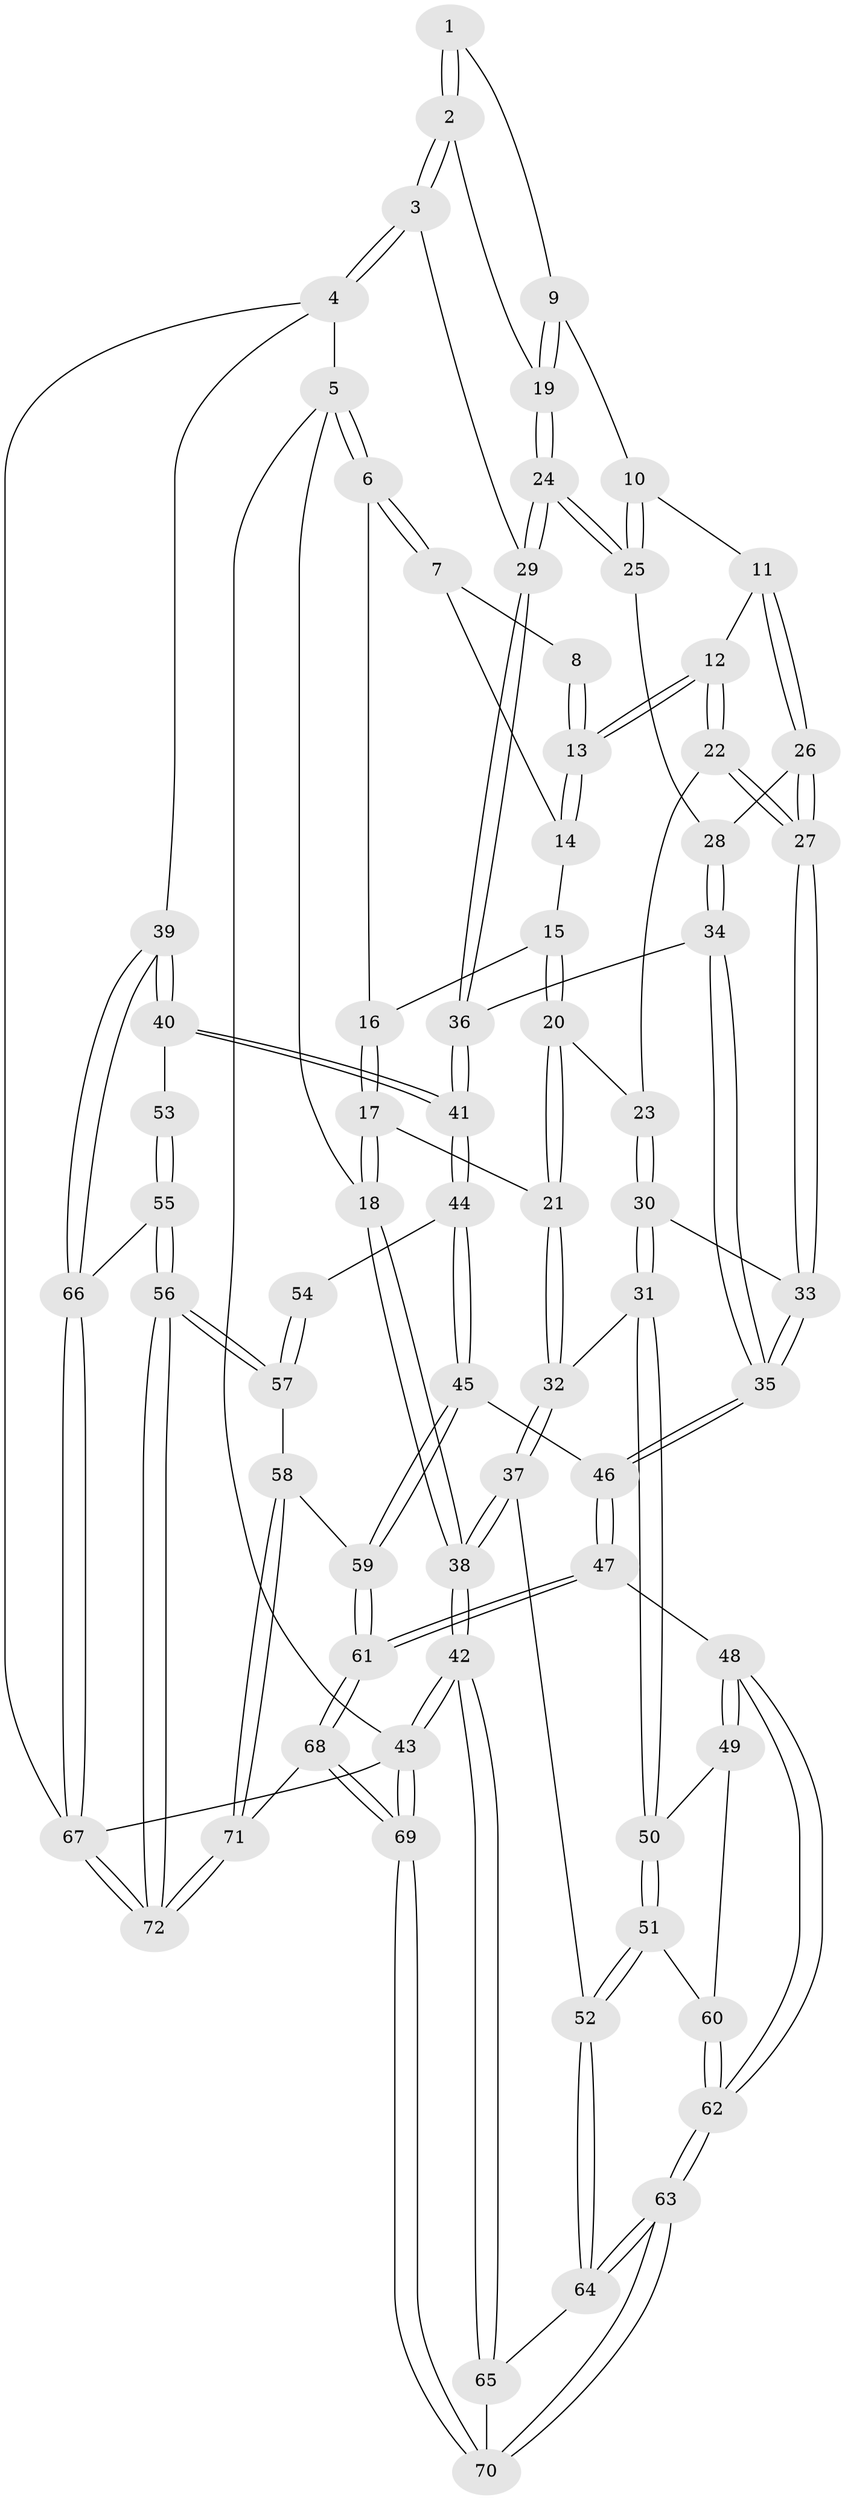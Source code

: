 // Generated by graph-tools (version 1.1) at 2025/51/03/09/25 03:51:11]
// undirected, 72 vertices, 177 edges
graph export_dot {
graph [start="1"]
  node [color=gray90,style=filled];
  1 [pos="+0.6615933239071515+0"];
  2 [pos="+1+0"];
  3 [pos="+1+0"];
  4 [pos="+1+0"];
  5 [pos="+0+0"];
  6 [pos="+0+0"];
  7 [pos="+0.25686247752083285+0"];
  8 [pos="+0.6462031712996842+0"];
  9 [pos="+0.7341267028740213+0.11508149843362421"];
  10 [pos="+0.694151705470847+0.1477227646644765"];
  11 [pos="+0.5932656721533611+0.16235695846143802"];
  12 [pos="+0.5571176698146333+0.1460836280932277"];
  13 [pos="+0.5395915453881578+0.10777468449203485"];
  14 [pos="+0.3783403349801356+0.07432133921669383"];
  15 [pos="+0.3451063382751758+0.12889374524268854"];
  16 [pos="+0.2741828073115194+0.13237592558531266"];
  17 [pos="+0.11082690542851406+0.21021832312191677"];
  18 [pos="+0+0"];
  19 [pos="+0.8507702111270455+0.12530638537497513"];
  20 [pos="+0.3531099668957805+0.22950705267484367"];
  21 [pos="+0.18358496883193756+0.30873954194831393"];
  22 [pos="+0.4853780317593359+0.24757369212819946"];
  23 [pos="+0.38946367925030884+0.25490644284849884"];
  24 [pos="+0.8613667182278821+0.30259081465559984"];
  25 [pos="+0.7531417234875444+0.26734273720304236"];
  26 [pos="+0.6418654078187113+0.2870009624979137"];
  27 [pos="+0.5242570757905548+0.34982258966409224"];
  28 [pos="+0.657064672334445+0.2966076904928315"];
  29 [pos="+0.8765767608344234+0.32521568497029507"];
  30 [pos="+0.3771567484940229+0.46286468620166277"];
  31 [pos="+0.27185361424483856+0.48474778039033856"];
  32 [pos="+0.2025158376943059+0.45780024614608794"];
  33 [pos="+0.503601482684284+0.4848226979767157"];
  34 [pos="+0.6803259130870413+0.43703549752710813"];
  35 [pos="+0.5722571474476292+0.5425866701278292"];
  36 [pos="+0.8990813555233217+0.3803900272250511"];
  37 [pos="+0.02709934235489758+0.5535907662967887"];
  38 [pos="+0+0.5730869925089364"];
  39 [pos="+1+0.5003338805825838"];
  40 [pos="+1+0.49854606160018816"];
  41 [pos="+0.9216902263656332+0.39864014052671715"];
  42 [pos="+0+0.9020116937863818"];
  43 [pos="+0+1"];
  44 [pos="+0.741662182477741+0.6129272822560586"];
  45 [pos="+0.6657005887379418+0.6189650539718495"];
  46 [pos="+0.5816816372858278+0.5760955077967621"];
  47 [pos="+0.4946269638584024+0.7170092576968423"];
  48 [pos="+0.39970091862586676+0.7043346210276576"];
  49 [pos="+0.33309664295176394+0.6741798512490546"];
  50 [pos="+0.2860117608844396+0.5661667545992093"];
  51 [pos="+0.1932860257014057+0.7121236405911471"];
  52 [pos="+0.16766415139037472+0.7211258309396791"];
  53 [pos="+0.8385046077124834+0.6462702110882564"];
  54 [pos="+0.7872784190196241+0.6328128873481903"];
  55 [pos="+0.8747995554394449+0.8097132316785479"];
  56 [pos="+0.8507269220344182+0.8456249235107769"];
  57 [pos="+0.7994729141950492+0.8262921720185109"];
  58 [pos="+0.748825855844682+0.8131550349123782"];
  59 [pos="+0.7282420683306208+0.7996767782256167"];
  60 [pos="+0.28404529109318305+0.7195479212500578"];
  61 [pos="+0.5094643694815184+0.864862028472417"];
  62 [pos="+0.28360204224594254+0.8562140363434809"];
  63 [pos="+0.2821495179731044+0.8618433515891496"];
  64 [pos="+0.16515124938905915+0.7475323264240706"];
  65 [pos="+0.10478236185107759+0.8138677815856653"];
  66 [pos="+1+0.6007344358455795"];
  67 [pos="+1+1"];
  68 [pos="+0.4396237984775177+1"];
  69 [pos="+0.34962469375810196+1"];
  70 [pos="+0.309581615121972+1"];
  71 [pos="+0.5630289611343586+1"];
  72 [pos="+0.987332310833107+1"];
  1 -- 2;
  1 -- 2;
  1 -- 9;
  2 -- 3;
  2 -- 3;
  2 -- 19;
  3 -- 4;
  3 -- 4;
  3 -- 29;
  4 -- 5;
  4 -- 39;
  4 -- 67;
  5 -- 6;
  5 -- 6;
  5 -- 18;
  5 -- 43;
  6 -- 7;
  6 -- 7;
  6 -- 16;
  7 -- 8;
  7 -- 14;
  8 -- 13;
  8 -- 13;
  9 -- 10;
  9 -- 19;
  9 -- 19;
  10 -- 11;
  10 -- 25;
  10 -- 25;
  11 -- 12;
  11 -- 26;
  11 -- 26;
  12 -- 13;
  12 -- 13;
  12 -- 22;
  12 -- 22;
  13 -- 14;
  13 -- 14;
  14 -- 15;
  15 -- 16;
  15 -- 20;
  15 -- 20;
  16 -- 17;
  16 -- 17;
  17 -- 18;
  17 -- 18;
  17 -- 21;
  18 -- 38;
  18 -- 38;
  19 -- 24;
  19 -- 24;
  20 -- 21;
  20 -- 21;
  20 -- 23;
  21 -- 32;
  21 -- 32;
  22 -- 23;
  22 -- 27;
  22 -- 27;
  23 -- 30;
  23 -- 30;
  24 -- 25;
  24 -- 25;
  24 -- 29;
  24 -- 29;
  25 -- 28;
  26 -- 27;
  26 -- 27;
  26 -- 28;
  27 -- 33;
  27 -- 33;
  28 -- 34;
  28 -- 34;
  29 -- 36;
  29 -- 36;
  30 -- 31;
  30 -- 31;
  30 -- 33;
  31 -- 32;
  31 -- 50;
  31 -- 50;
  32 -- 37;
  32 -- 37;
  33 -- 35;
  33 -- 35;
  34 -- 35;
  34 -- 35;
  34 -- 36;
  35 -- 46;
  35 -- 46;
  36 -- 41;
  36 -- 41;
  37 -- 38;
  37 -- 38;
  37 -- 52;
  38 -- 42;
  38 -- 42;
  39 -- 40;
  39 -- 40;
  39 -- 66;
  39 -- 66;
  40 -- 41;
  40 -- 41;
  40 -- 53;
  41 -- 44;
  41 -- 44;
  42 -- 43;
  42 -- 43;
  42 -- 65;
  42 -- 65;
  43 -- 69;
  43 -- 69;
  43 -- 67;
  44 -- 45;
  44 -- 45;
  44 -- 54;
  45 -- 46;
  45 -- 59;
  45 -- 59;
  46 -- 47;
  46 -- 47;
  47 -- 48;
  47 -- 61;
  47 -- 61;
  48 -- 49;
  48 -- 49;
  48 -- 62;
  48 -- 62;
  49 -- 50;
  49 -- 60;
  50 -- 51;
  50 -- 51;
  51 -- 52;
  51 -- 52;
  51 -- 60;
  52 -- 64;
  52 -- 64;
  53 -- 55;
  53 -- 55;
  54 -- 57;
  54 -- 57;
  55 -- 56;
  55 -- 56;
  55 -- 66;
  56 -- 57;
  56 -- 57;
  56 -- 72;
  56 -- 72;
  57 -- 58;
  58 -- 59;
  58 -- 71;
  58 -- 71;
  59 -- 61;
  59 -- 61;
  60 -- 62;
  60 -- 62;
  61 -- 68;
  61 -- 68;
  62 -- 63;
  62 -- 63;
  63 -- 64;
  63 -- 64;
  63 -- 70;
  63 -- 70;
  64 -- 65;
  65 -- 70;
  66 -- 67;
  66 -- 67;
  67 -- 72;
  67 -- 72;
  68 -- 69;
  68 -- 69;
  68 -- 71;
  69 -- 70;
  69 -- 70;
  71 -- 72;
  71 -- 72;
}
